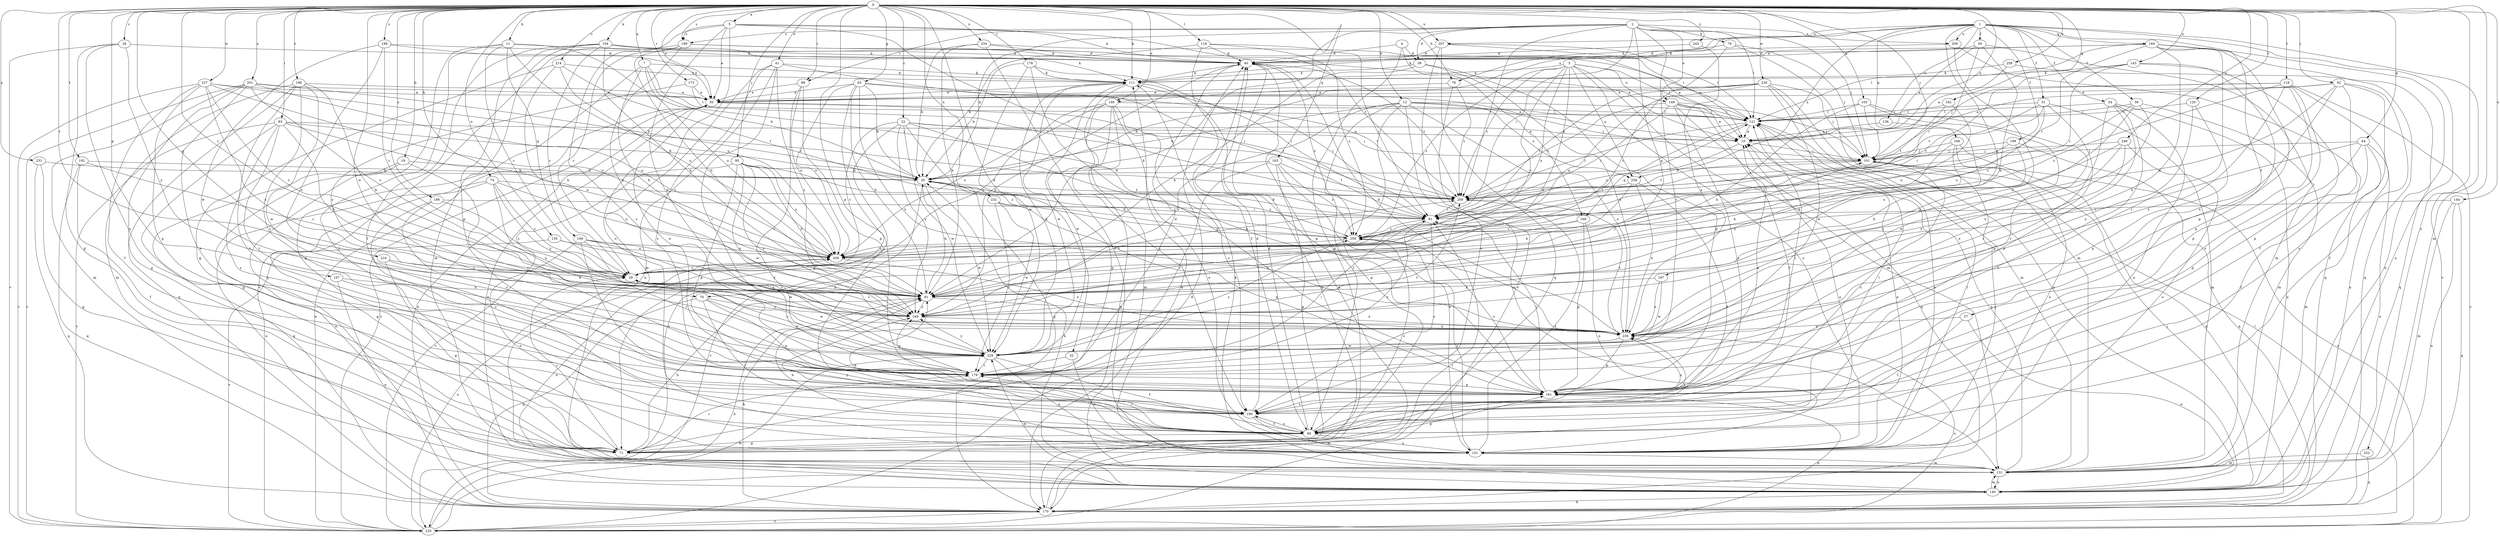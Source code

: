 strict digraph  {
0;
1;
2;
3;
4;
5;
7;
10;
11;
12;
19;
20;
22;
26;
29;
32;
38;
40;
41;
50;
51;
54;
56;
57;
59;
60;
63;
64;
70;
71;
74;
78;
79;
81;
83;
89;
91;
92;
95;
101;
103;
104;
111;
118;
119;
120;
121;
131;
135;
136;
140;
143;
144;
146;
149;
151;
157;
161;
162;
163;
164;
166;
167;
168;
169;
170;
173;
178;
179;
186;
188;
189;
190;
192;
196;
199;
200;
201;
207;
208;
209;
214;
216;
220;
226;
227;
229;
231;
232;
234;
238;
239;
243;
248;
249;
252;
258;
259;
0 -> 5  [label=a];
0 -> 7  [label=a];
0 -> 10  [label=a];
0 -> 11  [label=b];
0 -> 12  [label=b];
0 -> 19  [label=b];
0 -> 22  [label=c];
0 -> 26  [label=c];
0 -> 29  [label=c];
0 -> 32  [label=d];
0 -> 41  [label=e];
0 -> 50  [label=e];
0 -> 63  [label=g];
0 -> 64  [label=g];
0 -> 70  [label=g];
0 -> 74  [label=h];
0 -> 78  [label=h];
0 -> 83  [label=i];
0 -> 89  [label=i];
0 -> 92  [label=j];
0 -> 95  [label=j];
0 -> 101  [label=j];
0 -> 103  [label=k];
0 -> 104  [label=k];
0 -> 111  [label=k];
0 -> 118  [label=l];
0 -> 119  [label=l];
0 -> 120  [label=l];
0 -> 131  [label=m];
0 -> 135  [label=n];
0 -> 143  [label=o];
0 -> 144  [label=o];
0 -> 146  [label=o];
0 -> 157  [label=p];
0 -> 161  [label=p];
0 -> 162  [label=q];
0 -> 163  [label=q];
0 -> 173  [label=r];
0 -> 178  [label=r];
0 -> 186  [label=s];
0 -> 188  [label=s];
0 -> 189  [label=s];
0 -> 192  [label=t];
0 -> 196  [label=t];
0 -> 201  [label=u];
0 -> 207  [label=u];
0 -> 214  [label=v];
0 -> 216  [label=v];
0 -> 226  [label=w];
0 -> 227  [label=w];
0 -> 229  [label=w];
0 -> 231  [label=x];
0 -> 232  [label=x];
0 -> 234  [label=x];
0 -> 243  [label=y];
0 -> 248  [label=y];
0 -> 252  [label=z];
0 -> 258  [label=z];
1 -> 51  [label=f];
1 -> 54  [label=f];
1 -> 56  [label=f];
1 -> 57  [label=f];
1 -> 59  [label=f];
1 -> 78  [label=h];
1 -> 136  [label=n];
1 -> 140  [label=n];
1 -> 146  [label=o];
1 -> 164  [label=q];
1 -> 166  [label=q];
1 -> 167  [label=q];
1 -> 199  [label=t];
1 -> 207  [label=u];
1 -> 208  [label=u];
1 -> 220  [label=v];
1 -> 238  [label=x];
2 -> 20  [label=b];
2 -> 38  [label=d];
2 -> 70  [label=g];
2 -> 79  [label=h];
2 -> 81  [label=h];
2 -> 89  [label=i];
2 -> 91  [label=i];
2 -> 101  [label=j];
2 -> 121  [label=l];
2 -> 149  [label=o];
2 -> 179  [label=r];
2 -> 189  [label=s];
2 -> 200  [label=t];
2 -> 208  [label=u];
3 -> 29  [label=c];
3 -> 111  [label=k];
3 -> 121  [label=l];
3 -> 131  [label=m];
3 -> 149  [label=o];
3 -> 151  [label=o];
3 -> 200  [label=t];
3 -> 209  [label=u];
3 -> 238  [label=x];
3 -> 249  [label=y];
3 -> 259  [label=z];
4 -> 38  [label=d];
4 -> 40  [label=d];
4 -> 71  [label=g];
4 -> 168  [label=q];
5 -> 40  [label=d];
5 -> 50  [label=e];
5 -> 91  [label=i];
5 -> 151  [label=o];
5 -> 189  [label=s];
5 -> 190  [label=s];
5 -> 200  [label=t];
5 -> 229  [label=w];
7 -> 20  [label=b];
7 -> 71  [label=g];
7 -> 81  [label=h];
7 -> 111  [label=k];
7 -> 200  [label=t];
7 -> 209  [label=u];
10 -> 101  [label=j];
10 -> 168  [label=q];
11 -> 29  [label=c];
11 -> 40  [label=d];
11 -> 91  [label=i];
11 -> 151  [label=o];
11 -> 169  [label=q];
11 -> 170  [label=q];
11 -> 209  [label=u];
12 -> 20  [label=b];
12 -> 60  [label=f];
12 -> 71  [label=g];
12 -> 101  [label=j];
12 -> 121  [label=l];
12 -> 131  [label=m];
12 -> 238  [label=x];
12 -> 239  [label=x];
12 -> 249  [label=y];
19 -> 20  [label=b];
19 -> 140  [label=n];
19 -> 170  [label=q];
19 -> 179  [label=r];
20 -> 200  [label=t];
20 -> 220  [label=v];
20 -> 229  [label=w];
20 -> 259  [label=z];
22 -> 10  [label=a];
22 -> 29  [label=c];
22 -> 101  [label=j];
22 -> 170  [label=q];
22 -> 220  [label=v];
22 -> 229  [label=w];
22 -> 239  [label=x];
22 -> 249  [label=y];
26 -> 40  [label=d];
26 -> 71  [label=g];
26 -> 190  [label=s];
26 -> 220  [label=v];
26 -> 249  [label=y];
29 -> 81  [label=h];
29 -> 229  [label=w];
32 -> 151  [label=o];
32 -> 179  [label=r];
38 -> 81  [label=h];
38 -> 111  [label=k];
38 -> 161  [label=p];
38 -> 239  [label=x];
40 -> 111  [label=k];
40 -> 170  [label=q];
40 -> 200  [label=t];
40 -> 249  [label=y];
40 -> 259  [label=z];
41 -> 91  [label=i];
41 -> 111  [label=k];
41 -> 131  [label=m];
41 -> 140  [label=n];
41 -> 179  [label=r];
41 -> 190  [label=s];
41 -> 249  [label=y];
50 -> 121  [label=l];
50 -> 200  [label=t];
50 -> 220  [label=v];
51 -> 91  [label=i];
51 -> 121  [label=l];
51 -> 131  [label=m];
51 -> 179  [label=r];
51 -> 200  [label=t];
51 -> 209  [label=u];
54 -> 60  [label=f];
54 -> 121  [label=l];
54 -> 140  [label=n];
54 -> 151  [label=o];
54 -> 161  [label=p];
54 -> 179  [label=r];
56 -> 121  [label=l];
56 -> 131  [label=m];
56 -> 239  [label=x];
56 -> 249  [label=y];
56 -> 259  [label=z];
57 -> 60  [label=f];
57 -> 140  [label=n];
57 -> 239  [label=x];
59 -> 10  [label=a];
59 -> 40  [label=d];
59 -> 81  [label=h];
59 -> 91  [label=i];
59 -> 131  [label=m];
60 -> 40  [label=d];
60 -> 71  [label=g];
60 -> 81  [label=h];
60 -> 121  [label=l];
60 -> 151  [label=o];
60 -> 179  [label=r];
60 -> 190  [label=s];
60 -> 239  [label=x];
60 -> 249  [label=y];
60 -> 259  [label=z];
63 -> 10  [label=a];
63 -> 20  [label=b];
63 -> 50  [label=e];
63 -> 71  [label=g];
63 -> 81  [label=h];
63 -> 200  [label=t];
63 -> 209  [label=u];
63 -> 239  [label=x];
64 -> 60  [label=f];
64 -> 101  [label=j];
64 -> 131  [label=m];
64 -> 140  [label=n];
64 -> 161  [label=p];
64 -> 249  [label=y];
70 -> 60  [label=f];
70 -> 161  [label=p];
70 -> 170  [label=q];
70 -> 229  [label=w];
70 -> 249  [label=y];
71 -> 10  [label=a];
71 -> 29  [label=c];
71 -> 81  [label=h];
71 -> 161  [label=p];
71 -> 179  [label=r];
74 -> 29  [label=c];
74 -> 71  [label=g];
74 -> 140  [label=n];
74 -> 200  [label=t];
74 -> 209  [label=u];
74 -> 239  [label=x];
74 -> 249  [label=y];
78 -> 50  [label=e];
78 -> 190  [label=s];
78 -> 200  [label=t];
79 -> 29  [label=c];
79 -> 40  [label=d];
79 -> 101  [label=j];
79 -> 131  [label=m];
81 -> 20  [label=b];
81 -> 29  [label=c];
81 -> 101  [label=j];
81 -> 200  [label=t];
81 -> 239  [label=x];
81 -> 249  [label=y];
83 -> 10  [label=a];
83 -> 20  [label=b];
83 -> 71  [label=g];
83 -> 81  [label=h];
83 -> 179  [label=r];
83 -> 190  [label=s];
83 -> 209  [label=u];
83 -> 220  [label=v];
89 -> 50  [label=e];
89 -> 161  [label=p];
89 -> 179  [label=r];
89 -> 209  [label=u];
91 -> 20  [label=b];
91 -> 179  [label=r];
91 -> 190  [label=s];
91 -> 259  [label=z];
92 -> 10  [label=a];
92 -> 50  [label=e];
92 -> 60  [label=f];
92 -> 161  [label=p];
92 -> 190  [label=s];
92 -> 209  [label=u];
92 -> 239  [label=x];
95 -> 20  [label=b];
95 -> 81  [label=h];
95 -> 161  [label=p];
95 -> 209  [label=u];
95 -> 220  [label=v];
95 -> 229  [label=w];
95 -> 239  [label=x];
95 -> 259  [label=z];
101 -> 20  [label=b];
101 -> 190  [label=s];
101 -> 200  [label=t];
101 -> 220  [label=v];
103 -> 81  [label=h];
103 -> 101  [label=j];
103 -> 121  [label=l];
103 -> 161  [label=p];
103 -> 229  [label=w];
104 -> 29  [label=c];
104 -> 40  [label=d];
104 -> 60  [label=f];
104 -> 81  [label=h];
104 -> 111  [label=k];
104 -> 121  [label=l];
104 -> 131  [label=m];
104 -> 161  [label=p];
111 -> 50  [label=e];
111 -> 71  [label=g];
111 -> 91  [label=i];
111 -> 161  [label=p];
111 -> 190  [label=s];
111 -> 229  [label=w];
118 -> 20  [label=b];
118 -> 40  [label=d];
118 -> 60  [label=f];
118 -> 91  [label=i];
118 -> 259  [label=z];
119 -> 50  [label=e];
119 -> 140  [label=n];
119 -> 161  [label=p];
119 -> 190  [label=s];
119 -> 200  [label=t];
119 -> 220  [label=v];
119 -> 239  [label=x];
119 -> 259  [label=z];
120 -> 121  [label=l];
120 -> 161  [label=p];
120 -> 239  [label=x];
121 -> 10  [label=a];
121 -> 151  [label=o];
121 -> 200  [label=t];
121 -> 259  [label=z];
131 -> 10  [label=a];
131 -> 111  [label=k];
131 -> 140  [label=n];
135 -> 209  [label=u];
135 -> 220  [label=v];
135 -> 239  [label=x];
136 -> 10  [label=a];
136 -> 81  [label=h];
140 -> 20  [label=b];
140 -> 50  [label=e];
140 -> 101  [label=j];
140 -> 111  [label=k];
140 -> 131  [label=m];
140 -> 170  [label=q];
140 -> 209  [label=u];
140 -> 229  [label=w];
143 -> 60  [label=f];
143 -> 91  [label=i];
143 -> 101  [label=j];
143 -> 111  [label=k];
143 -> 161  [label=p];
144 -> 91  [label=i];
144 -> 131  [label=m];
144 -> 140  [label=n];
144 -> 170  [label=q];
146 -> 29  [label=c];
146 -> 121  [label=l];
146 -> 131  [label=m];
146 -> 151  [label=o];
146 -> 170  [label=q];
146 -> 190  [label=s];
146 -> 209  [label=u];
146 -> 229  [label=w];
149 -> 10  [label=a];
149 -> 60  [label=f];
149 -> 91  [label=i];
149 -> 101  [label=j];
149 -> 121  [label=l];
149 -> 170  [label=q];
149 -> 190  [label=s];
149 -> 200  [label=t];
151 -> 10  [label=a];
151 -> 81  [label=h];
151 -> 101  [label=j];
151 -> 121  [label=l];
151 -> 131  [label=m];
151 -> 200  [label=t];
151 -> 259  [label=z];
157 -> 81  [label=h];
157 -> 140  [label=n];
157 -> 179  [label=r];
161 -> 10  [label=a];
161 -> 91  [label=i];
161 -> 121  [label=l];
161 -> 190  [label=s];
161 -> 259  [label=z];
162 -> 121  [label=l];
162 -> 200  [label=t];
162 -> 209  [label=u];
163 -> 20  [label=b];
163 -> 71  [label=g];
163 -> 151  [label=o];
163 -> 179  [label=r];
163 -> 200  [label=t];
163 -> 259  [label=z];
164 -> 40  [label=d];
164 -> 91  [label=i];
164 -> 111  [label=k];
164 -> 121  [label=l];
164 -> 140  [label=n];
164 -> 161  [label=p];
164 -> 170  [label=q];
164 -> 179  [label=r];
164 -> 239  [label=x];
166 -> 81  [label=h];
166 -> 101  [label=j];
166 -> 151  [label=o];
166 -> 170  [label=q];
166 -> 249  [label=y];
167 -> 81  [label=h];
167 -> 229  [label=w];
167 -> 239  [label=x];
168 -> 151  [label=o];
168 -> 161  [label=p];
168 -> 249  [label=y];
168 -> 259  [label=z];
169 -> 151  [label=o];
169 -> 179  [label=r];
169 -> 190  [label=s];
169 -> 209  [label=u];
169 -> 229  [label=w];
169 -> 249  [label=y];
170 -> 40  [label=d];
170 -> 50  [label=e];
170 -> 81  [label=h];
170 -> 91  [label=i];
170 -> 220  [label=v];
173 -> 50  [label=e];
173 -> 121  [label=l];
173 -> 249  [label=y];
178 -> 20  [label=b];
178 -> 91  [label=i];
178 -> 111  [label=k];
178 -> 161  [label=p];
178 -> 229  [label=w];
179 -> 40  [label=d];
179 -> 50  [label=e];
179 -> 91  [label=i];
179 -> 161  [label=p];
179 -> 249  [label=y];
186 -> 29  [label=c];
186 -> 91  [label=i];
186 -> 179  [label=r];
186 -> 190  [label=s];
188 -> 29  [label=c];
188 -> 40  [label=d];
188 -> 50  [label=e];
188 -> 229  [label=w];
188 -> 239  [label=x];
189 -> 10  [label=a];
189 -> 29  [label=c];
189 -> 40  [label=d];
189 -> 81  [label=h];
189 -> 220  [label=v];
189 -> 249  [label=y];
190 -> 40  [label=d];
190 -> 60  [label=f];
190 -> 131  [label=m];
190 -> 239  [label=x];
192 -> 20  [label=b];
192 -> 29  [label=c];
192 -> 60  [label=f];
192 -> 170  [label=q];
196 -> 50  [label=e];
196 -> 81  [label=h];
196 -> 131  [label=m];
196 -> 170  [label=q];
196 -> 179  [label=r];
196 -> 190  [label=s];
196 -> 229  [label=w];
199 -> 81  [label=h];
199 -> 101  [label=j];
199 -> 170  [label=q];
199 -> 259  [label=z];
200 -> 91  [label=i];
201 -> 20  [label=b];
201 -> 29  [label=c];
201 -> 50  [label=e];
201 -> 71  [label=g];
201 -> 131  [label=m];
201 -> 190  [label=s];
201 -> 209  [label=u];
201 -> 220  [label=v];
207 -> 10  [label=a];
207 -> 40  [label=d];
207 -> 121  [label=l];
207 -> 170  [label=q];
207 -> 220  [label=v];
208 -> 40  [label=d];
208 -> 170  [label=q];
208 -> 239  [label=x];
209 -> 29  [label=c];
209 -> 121  [label=l];
209 -> 239  [label=x];
214 -> 71  [label=g];
214 -> 81  [label=h];
214 -> 111  [label=k];
214 -> 209  [label=u];
214 -> 259  [label=z];
216 -> 29  [label=c];
216 -> 71  [label=g];
216 -> 81  [label=h];
220 -> 40  [label=d];
220 -> 50  [label=e];
220 -> 81  [label=h];
220 -> 121  [label=l];
220 -> 161  [label=p];
220 -> 209  [label=u];
220 -> 229  [label=w];
220 -> 239  [label=x];
226 -> 20  [label=b];
226 -> 50  [label=e];
226 -> 91  [label=i];
226 -> 101  [label=j];
226 -> 131  [label=m];
226 -> 140  [label=n];
226 -> 209  [label=u];
226 -> 229  [label=w];
227 -> 29  [label=c];
227 -> 50  [label=e];
227 -> 60  [label=f];
227 -> 161  [label=p];
227 -> 200  [label=t];
227 -> 209  [label=u];
227 -> 220  [label=v];
227 -> 249  [label=y];
229 -> 29  [label=c];
229 -> 60  [label=f];
229 -> 111  [label=k];
229 -> 151  [label=o];
229 -> 179  [label=r];
229 -> 200  [label=t];
229 -> 249  [label=y];
229 -> 259  [label=z];
231 -> 20  [label=b];
231 -> 71  [label=g];
231 -> 170  [label=q];
232 -> 91  [label=i];
232 -> 161  [label=p];
232 -> 179  [label=r];
232 -> 229  [label=w];
234 -> 10  [label=a];
234 -> 20  [label=b];
234 -> 40  [label=d];
234 -> 81  [label=h];
234 -> 151  [label=o];
238 -> 60  [label=f];
238 -> 81  [label=h];
238 -> 200  [label=t];
238 -> 239  [label=x];
239 -> 40  [label=d];
239 -> 161  [label=p];
239 -> 200  [label=t];
239 -> 229  [label=w];
243 -> 40  [label=d];
243 -> 239  [label=x];
248 -> 101  [label=j];
248 -> 151  [label=o];
248 -> 209  [label=u];
248 -> 239  [label=x];
248 -> 249  [label=y];
249 -> 29  [label=c];
249 -> 239  [label=x];
252 -> 131  [label=m];
252 -> 170  [label=q];
258 -> 10  [label=a];
258 -> 111  [label=k];
258 -> 170  [label=q];
259 -> 20  [label=b];
259 -> 209  [label=u];
}
